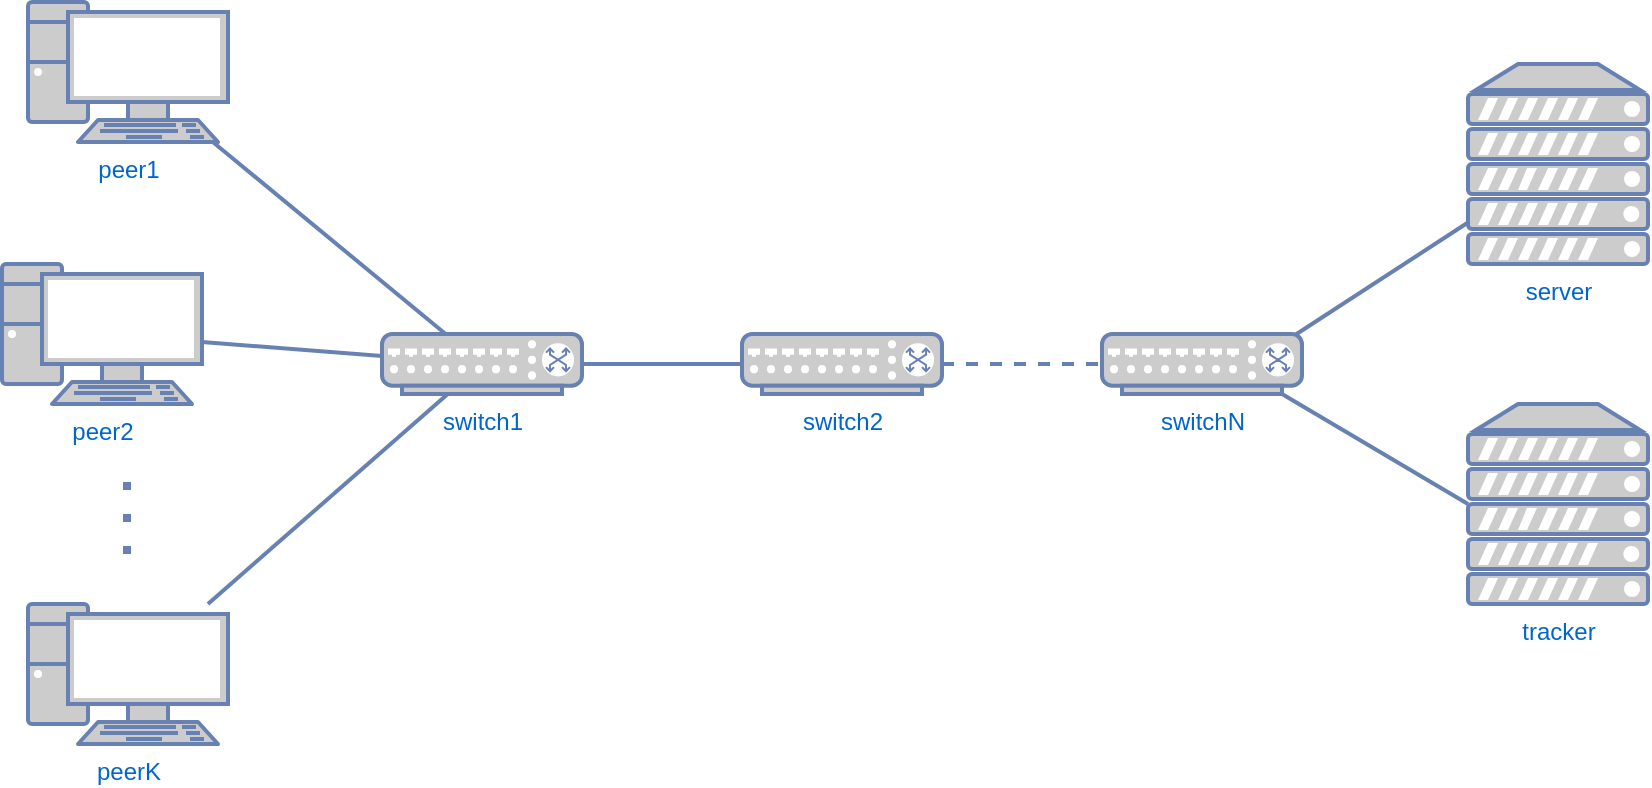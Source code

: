 <mxfile version="18.0.0" type="github"><diagram name="Page-1" id="d66fe2ae-3e9f-cf2f-6d29-e24063ad5d60"><mxGraphModel dx="3302" dy="604" grid="1" gridSize="10" guides="1" tooltips="1" connect="1" arrows="1" fold="1" page="1" pageScale="1" pageWidth="1100" pageHeight="850" background="none" math="0" shadow="0"><root><mxCell id="0"/><mxCell id="1" parent="0"/><mxCell id="5fc5e51f7ca293a3-122" value="server" style="fontColor=#0066CC;verticalAlign=top;verticalLabelPosition=bottom;labelPosition=center;align=center;html=1;fillColor=#CCCCCC;strokeColor=#6881B3;gradientColor=none;gradientDirection=north;strokeWidth=2;shape=mxgraph.networks.server;rounded=1;shadow=0;comic=0;labelBackgroundColor=#ffffff;" parent="1" vertex="1"><mxGeometry x="-1330" y="85" width="90" height="100" as="geometry"/></mxCell><mxCell id="5fc5e51f7ca293a3-123" style="edgeStyle=none;html=1;labelBackgroundColor=none;endArrow=none;strokeWidth=2;fontFamily=Verdana;fontSize=28;fontColor=#0066CC;rounded=0;strokeColor=#6881B3;" parent="1" source="5fc5e51f7ca293a3-130" target="5fc5e51f7ca293a3-131" edge="1"><mxGeometry relative="1" as="geometry"/></mxCell><mxCell id="5fc5e51f7ca293a3-125" style="edgeStyle=none;html=1;labelBackgroundColor=none;endArrow=none;strokeWidth=2;fontFamily=Verdana;fontSize=28;fontColor=#0066CC;rounded=0;strokeColor=#6881B3;" parent="1" source="5fc5e51f7ca293a3-130" target="5fc5e51f7ca293a3-133" edge="1"><mxGeometry relative="1" as="geometry"/></mxCell><mxCell id="5fc5e51f7ca293a3-126" style="edgeStyle=none;html=1;labelBackgroundColor=none;endArrow=none;strokeWidth=2;fontFamily=Verdana;fontSize=28;fontColor=#0066CC;rounded=0;strokeColor=#6881B3;entryX=0;entryY=0.5;entryDx=0;entryDy=0;entryPerimeter=0;exitX=0.9;exitY=1;exitDx=0;exitDy=0;exitPerimeter=0;" parent="1" source="sqG9bgqjpmHqjaQHSmaF-8" target="dRbhdoeHwVVpCG-c0DXq-1" edge="1"><mxGeometry relative="1" as="geometry"><mxPoint x="-1683" y="277.529" as="targetPoint"/></mxGeometry></mxCell><mxCell id="5fc5e51f7ca293a3-128" style="edgeStyle=none;html=1;labelBackgroundColor=none;endArrow=none;strokeWidth=2;fontFamily=Verdana;fontSize=28;fontColor=#0066CC;rounded=0;strokeColor=#6881B3;" parent="1" source="5fc5e51f7ca293a3-130" target="5fc5e51f7ca293a3-134" edge="1"><mxGeometry relative="1" as="geometry"/></mxCell><mxCell id="5fc5e51f7ca293a3-129" style="edgeStyle=none;html=1;labelBackgroundColor=none;endArrow=none;strokeWidth=2;fontFamily=Verdana;fontSize=28;fontColor=#0066CC;rounded=0;strokeColor=#6881B3;exitX=0.95;exitY=0.05;exitDx=0;exitDy=0;exitPerimeter=0;" parent="1" source="sqG9bgqjpmHqjaQHSmaF-8" target="5fc5e51f7ca293a3-122" edge="1"><mxGeometry relative="1" as="geometry"/></mxCell><mxCell id="sqG9bgqjpmHqjaQHSmaF-7" value="" style="edgeStyle=orthogonalEdgeStyle;rounded=0;orthogonalLoop=1;jettySize=auto;html=1;endArrow=none;endFill=0;strokeColor=#6881B3;strokeWidth=2;" parent="1" source="5fc5e51f7ca293a3-130" target="sqG9bgqjpmHqjaQHSmaF-6" edge="1"><mxGeometry relative="1" as="geometry"/></mxCell><mxCell id="5fc5e51f7ca293a3-130" value="switch1" style="fontColor=#0066CC;verticalAlign=top;verticalLabelPosition=bottom;labelPosition=center;align=center;html=1;fillColor=#CCCCCC;strokeColor=#6881B3;gradientColor=none;gradientDirection=north;strokeWidth=2;shape=mxgraph.networks.switch;rounded=1;shadow=0;comic=0;labelBackgroundColor=#ffffff;" parent="1" vertex="1"><mxGeometry x="-1873" y="220" width="100" height="30" as="geometry"/></mxCell><mxCell id="5fc5e51f7ca293a3-131" value="peer1" style="fontColor=#0066CC;verticalAlign=top;verticalLabelPosition=bottom;labelPosition=center;align=center;html=1;fillColor=#CCCCCC;strokeColor=#6881B3;gradientColor=none;gradientDirection=north;strokeWidth=2;shape=mxgraph.networks.pc;rounded=1;shadow=0;comic=0;labelBackgroundColor=#ffffff;" parent="1" vertex="1"><mxGeometry x="-2050" y="54" width="100" height="70" as="geometry"/></mxCell><mxCell id="5fc5e51f7ca293a3-133" value="peerK" style="fontColor=#0066CC;verticalAlign=top;verticalLabelPosition=bottom;labelPosition=center;align=center;html=1;fillColor=#CCCCCC;strokeColor=#6881B3;gradientColor=none;gradientDirection=north;strokeWidth=2;shape=mxgraph.networks.pc;rounded=1;shadow=0;comic=0;labelBackgroundColor=#ffffff;" parent="1" vertex="1"><mxGeometry x="-2050" y="355" width="100" height="70" as="geometry"/></mxCell><mxCell id="5fc5e51f7ca293a3-134" value="peer2" style="fontColor=#0066CC;verticalAlign=top;verticalLabelPosition=bottom;labelPosition=center;align=center;html=1;fillColor=#CCCCCC;strokeColor=#6881B3;gradientColor=none;gradientDirection=north;strokeWidth=2;shape=mxgraph.networks.pc;rounded=1;shadow=0;comic=0;labelBackgroundColor=#ffffff;" parent="1" vertex="1"><mxGeometry x="-2063" y="185" width="100" height="70" as="geometry"/></mxCell><mxCell id="dRbhdoeHwVVpCG-c0DXq-1" value="tracker" style="fontColor=#0066CC;verticalAlign=top;verticalLabelPosition=bottom;labelPosition=center;align=center;html=1;fillColor=#CCCCCC;strokeColor=#6881B3;gradientColor=none;gradientDirection=north;strokeWidth=2;shape=mxgraph.networks.server;rounded=1;shadow=0;comic=0;labelBackgroundColor=#ffffff;" parent="1" vertex="1"><mxGeometry x="-1330" y="255" width="90" height="100" as="geometry"/></mxCell><mxCell id="sqG9bgqjpmHqjaQHSmaF-4" value="" style="endArrow=none;dashed=1;html=1;dashPattern=1 3;strokeWidth=4;rounded=0;strokeColor=#6881B3;" parent="1" edge="1"><mxGeometry width="50" height="50" relative="1" as="geometry"><mxPoint x="-2000.5" y="330" as="sourcePoint"/><mxPoint x="-2000.5" y="290" as="targetPoint"/></mxGeometry></mxCell><mxCell id="sqG9bgqjpmHqjaQHSmaF-9" value="" style="edgeStyle=orthogonalEdgeStyle;rounded=0;orthogonalLoop=1;jettySize=auto;html=1;dashed=1;endArrow=none;endFill=0;strokeColor=#6881B3;strokeWidth=2;" parent="1" source="sqG9bgqjpmHqjaQHSmaF-6" target="sqG9bgqjpmHqjaQHSmaF-8" edge="1"><mxGeometry relative="1" as="geometry"/></mxCell><mxCell id="sqG9bgqjpmHqjaQHSmaF-6" value="switch2" style="fontColor=#0066CC;verticalAlign=top;verticalLabelPosition=bottom;labelPosition=center;align=center;html=1;fillColor=#CCCCCC;strokeColor=#6881B3;gradientColor=none;gradientDirection=north;strokeWidth=2;shape=mxgraph.networks.switch;rounded=1;shadow=0;comic=0;labelBackgroundColor=#ffffff;" parent="1" vertex="1"><mxGeometry x="-1693" y="220" width="100" height="30" as="geometry"/></mxCell><mxCell id="sqG9bgqjpmHqjaQHSmaF-8" value="switchN" style="fontColor=#0066CC;verticalAlign=top;verticalLabelPosition=bottom;labelPosition=center;align=center;html=1;fillColor=#CCCCCC;strokeColor=#6881B3;gradientColor=none;gradientDirection=north;strokeWidth=2;shape=mxgraph.networks.switch;rounded=1;shadow=0;comic=0;labelBackgroundColor=#ffffff;" parent="1" vertex="1"><mxGeometry x="-1513" y="220" width="100" height="30" as="geometry"/></mxCell></root></mxGraphModel></diagram></mxfile>